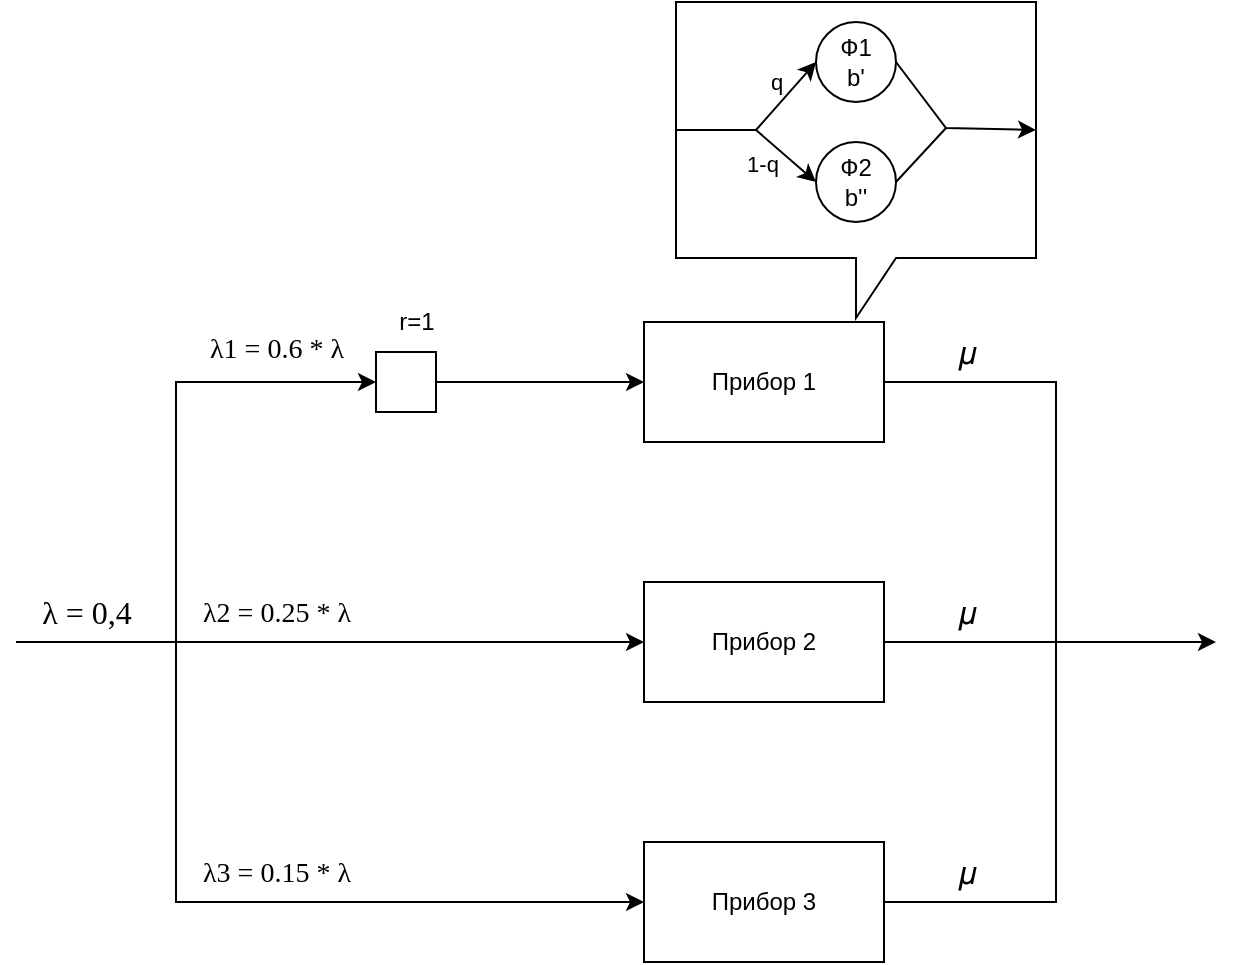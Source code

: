 <mxfile version="24.7.17">
  <diagram name="Страница — 1" id="EhCeW__Tys0sM3b0dTbJ">
    <mxGraphModel dx="1325" dy="1895" grid="1" gridSize="10" guides="1" tooltips="1" connect="1" arrows="1" fold="1" page="1" pageScale="1" pageWidth="827" pageHeight="1169" math="0" shadow="0">
      <root>
        <mxCell id="0" />
        <mxCell id="1" parent="0" />
        <mxCell id="4zpAsei9gnZwp4Bq4ot2-1" value="Прибор 1" style="rounded=0;whiteSpace=wrap;html=1;" vertex="1" parent="1">
          <mxGeometry x="354" y="120" width="120" height="60" as="geometry" />
        </mxCell>
        <mxCell id="4zpAsei9gnZwp4Bq4ot2-2" style="edgeStyle=orthogonalEdgeStyle;rounded=0;orthogonalLoop=1;jettySize=auto;html=1;exitX=1;exitY=0.5;exitDx=0;exitDy=0;" edge="1" parent="1" source="4zpAsei9gnZwp4Bq4ot2-3">
          <mxGeometry relative="1" as="geometry">
            <mxPoint x="640" y="280" as="targetPoint" />
          </mxGeometry>
        </mxCell>
        <mxCell id="4zpAsei9gnZwp4Bq4ot2-3" value="Прибор 2" style="rounded=0;whiteSpace=wrap;html=1;" vertex="1" parent="1">
          <mxGeometry x="354" y="250" width="120" height="60" as="geometry" />
        </mxCell>
        <mxCell id="4zpAsei9gnZwp4Bq4ot2-4" value="Прибор 3" style="rounded=0;whiteSpace=wrap;html=1;" vertex="1" parent="1">
          <mxGeometry x="354" y="380" width="120" height="60" as="geometry" />
        </mxCell>
        <mxCell id="4zpAsei9gnZwp4Bq4ot2-5" value="" style="endArrow=classic;html=1;rounded=0;entryX=0;entryY=0.5;entryDx=0;entryDy=0;endFill=1;" edge="1" parent="1" target="4zpAsei9gnZwp4Bq4ot2-3">
          <mxGeometry width="50" height="50" relative="1" as="geometry">
            <mxPoint x="40" y="280" as="sourcePoint" />
            <mxPoint x="220" y="280" as="targetPoint" />
          </mxGeometry>
        </mxCell>
        <mxCell id="4zpAsei9gnZwp4Bq4ot2-6" value="" style="endArrow=classic;html=1;rounded=0;entryX=0;entryY=0.5;entryDx=0;entryDy=0;startArrow=none;startFill=0;endFill=1;" edge="1" parent="1" target="4zpAsei9gnZwp4Bq4ot2-23">
          <mxGeometry width="50" height="50" relative="1" as="geometry">
            <mxPoint x="120" y="280" as="sourcePoint" />
            <mxPoint x="120" y="140" as="targetPoint" />
            <Array as="points">
              <mxPoint x="120" y="150" />
            </Array>
          </mxGeometry>
        </mxCell>
        <mxCell id="4zpAsei9gnZwp4Bq4ot2-7" value="" style="endArrow=classic;html=1;rounded=0;entryX=0;entryY=0.5;entryDx=0;entryDy=0;endFill=1;" edge="1" parent="1" target="4zpAsei9gnZwp4Bq4ot2-4">
          <mxGeometry width="50" height="50" relative="1" as="geometry">
            <mxPoint x="120" y="280" as="sourcePoint" />
            <mxPoint x="225" y="410" as="targetPoint" />
            <Array as="points">
              <mxPoint x="120" y="410" />
            </Array>
          </mxGeometry>
        </mxCell>
        <mxCell id="4zpAsei9gnZwp4Bq4ot2-14" value="" style="endArrow=none;html=1;rounded=0;entryX=1;entryY=0.5;entryDx=0;entryDy=0;" edge="1" parent="1" target="4zpAsei9gnZwp4Bq4ot2-1">
          <mxGeometry width="50" height="50" relative="1" as="geometry">
            <mxPoint x="560" y="280" as="sourcePoint" />
            <mxPoint x="440" y="290" as="targetPoint" />
            <Array as="points">
              <mxPoint x="560" y="150" />
            </Array>
          </mxGeometry>
        </mxCell>
        <mxCell id="4zpAsei9gnZwp4Bq4ot2-15" value="" style="endArrow=none;html=1;rounded=0;entryX=1;entryY=0.5;entryDx=0;entryDy=0;" edge="1" parent="1" target="4zpAsei9gnZwp4Bq4ot2-4">
          <mxGeometry width="50" height="50" relative="1" as="geometry">
            <mxPoint x="560" y="280" as="sourcePoint" />
            <mxPoint x="484" y="160" as="targetPoint" />
            <Array as="points">
              <mxPoint x="560" y="410" />
            </Array>
          </mxGeometry>
        </mxCell>
        <mxCell id="4zpAsei9gnZwp4Bq4ot2-16" value="&lt;span style=&quot;font-size: 12pt; line-height: 107%; font-family: &amp;quot;Cambria Math&amp;quot;, serif;&quot; lang=&quot;EN-US&quot;&gt;λ = 0,4&lt;/span&gt;" style="text;html=1;align=center;verticalAlign=middle;resizable=0;points=[];autosize=1;strokeColor=none;fillColor=none;" vertex="1" parent="1">
          <mxGeometry x="40" y="250" width="70" height="30" as="geometry" />
        </mxCell>
        <mxCell id="4zpAsei9gnZwp4Bq4ot2-17" value="&lt;font style=&quot;font-size: 14px;&quot;&gt;&lt;span style=&quot;line-height: 107%; font-family: &amp;quot;Cambria Math&amp;quot;, serif;&quot; lang=&quot;EN-US&quot;&gt;λ1 = 0.6 *&amp;nbsp;&lt;/span&gt;&lt;span style=&quot;font-family: &amp;quot;Cambria Math&amp;quot;, serif;&quot;&gt;λ&lt;/span&gt;&lt;/font&gt;" style="text;html=1;align=center;verticalAlign=middle;resizable=0;points=[];autosize=1;strokeColor=none;fillColor=none;" vertex="1" parent="1">
          <mxGeometry x="125" y="118" width="90" height="30" as="geometry" />
        </mxCell>
        <mxCell id="4zpAsei9gnZwp4Bq4ot2-18" value="&lt;font style=&quot;font-size: 14px;&quot;&gt;&lt;span style=&quot;line-height: 107%; font-family: &amp;quot;Cambria Math&amp;quot;, serif;&quot; lang=&quot;EN-US&quot;&gt;λ2 = 0.25 *&amp;nbsp;&lt;/span&gt;&lt;span style=&quot;font-family: &amp;quot;Cambria Math&amp;quot;, serif;&quot;&gt;λ&lt;/span&gt;&lt;/font&gt;" style="text;html=1;align=center;verticalAlign=middle;resizable=0;points=[];autosize=1;strokeColor=none;fillColor=none;" vertex="1" parent="1">
          <mxGeometry x="120" y="250" width="100" height="30" as="geometry" />
        </mxCell>
        <mxCell id="4zpAsei9gnZwp4Bq4ot2-19" value="&lt;font style=&quot;font-size: 14px;&quot;&gt;&lt;span style=&quot;line-height: 107%; font-family: &amp;quot;Cambria Math&amp;quot;, serif;&quot; lang=&quot;EN-US&quot;&gt;λ3 = 0.15 *&amp;nbsp;&lt;/span&gt;&lt;span style=&quot;font-family: &amp;quot;Cambria Math&amp;quot;, serif;&quot;&gt;λ&lt;/span&gt;&lt;/font&gt;" style="text;html=1;align=center;verticalAlign=middle;resizable=0;points=[];autosize=1;strokeColor=none;fillColor=none;" vertex="1" parent="1">
          <mxGeometry x="120" y="380" width="100" height="30" as="geometry" />
        </mxCell>
        <mxCell id="4zpAsei9gnZwp4Bq4ot2-20" value="&lt;span style=&quot;font-size: 12pt; line-height: 107%; font-family: &amp;quot;Cambria Math&amp;quot;, serif;&quot; lang=&quot;EN-US&quot;&gt;𝜇&lt;/span&gt;" style="text;html=1;align=center;verticalAlign=middle;resizable=0;points=[];autosize=1;strokeColor=none;fillColor=none;" vertex="1" parent="1">
          <mxGeometry x="500" y="120" width="30" height="30" as="geometry" />
        </mxCell>
        <mxCell id="4zpAsei9gnZwp4Bq4ot2-21" value="&lt;span style=&quot;font-size: 12pt; line-height: 107%; font-family: &amp;quot;Cambria Math&amp;quot;, serif;&quot; lang=&quot;EN-US&quot;&gt;𝜇&lt;/span&gt;" style="text;html=1;align=center;verticalAlign=middle;resizable=0;points=[];autosize=1;strokeColor=none;fillColor=none;" vertex="1" parent="1">
          <mxGeometry x="500" y="250" width="30" height="30" as="geometry" />
        </mxCell>
        <mxCell id="4zpAsei9gnZwp4Bq4ot2-22" value="&lt;span style=&quot;font-size: 12pt; line-height: 107%; font-family: &amp;quot;Cambria Math&amp;quot;, serif;&quot; lang=&quot;EN-US&quot;&gt;𝜇&lt;/span&gt;" style="text;html=1;align=center;verticalAlign=middle;resizable=0;points=[];autosize=1;strokeColor=none;fillColor=none;" vertex="1" parent="1">
          <mxGeometry x="500" y="380" width="30" height="30" as="geometry" />
        </mxCell>
        <mxCell id="4zpAsei9gnZwp4Bq4ot2-25" style="edgeStyle=orthogonalEdgeStyle;rounded=0;orthogonalLoop=1;jettySize=auto;html=1;entryX=0;entryY=0.5;entryDx=0;entryDy=0;" edge="1" parent="1" source="4zpAsei9gnZwp4Bq4ot2-23" target="4zpAsei9gnZwp4Bq4ot2-1">
          <mxGeometry relative="1" as="geometry" />
        </mxCell>
        <mxCell id="4zpAsei9gnZwp4Bq4ot2-23" value="" style="whiteSpace=wrap;html=1;aspect=fixed;" vertex="1" parent="1">
          <mxGeometry x="220" y="135" width="30" height="30" as="geometry" />
        </mxCell>
        <mxCell id="4zpAsei9gnZwp4Bq4ot2-27" value="r=1" style="text;html=1;align=center;verticalAlign=middle;resizable=0;points=[];autosize=1;strokeColor=none;fillColor=none;" vertex="1" parent="1">
          <mxGeometry x="220" y="105" width="40" height="30" as="geometry" />
        </mxCell>
        <mxCell id="4zpAsei9gnZwp4Bq4ot2-28" value="" style="shape=callout;whiteSpace=wrap;html=1;perimeter=calloutPerimeter;" vertex="1" parent="1">
          <mxGeometry x="370" y="-40" width="180" height="158" as="geometry" />
        </mxCell>
        <mxCell id="4zpAsei9gnZwp4Bq4ot2-29" value="Ф1&lt;div&gt;b&#39;&lt;/div&gt;" style="ellipse;whiteSpace=wrap;html=1;aspect=fixed;" vertex="1" parent="1">
          <mxGeometry x="440" y="-30" width="40" height="40" as="geometry" />
        </mxCell>
        <mxCell id="4zpAsei9gnZwp4Bq4ot2-30" value="Ф2&lt;div&gt;b&#39;&#39;&lt;/div&gt;" style="ellipse;whiteSpace=wrap;html=1;aspect=fixed;" vertex="1" parent="1">
          <mxGeometry x="440" y="30" width="40" height="40" as="geometry" />
        </mxCell>
        <mxCell id="4zpAsei9gnZwp4Bq4ot2-31" value="" style="endArrow=classic;html=1;rounded=0;exitX=0;exitY=0;exitDx=0;exitDy=64;exitPerimeter=0;entryX=0;entryY=0.5;entryDx=0;entryDy=0;endFill=1;" edge="1" parent="1" source="4zpAsei9gnZwp4Bq4ot2-28" target="4zpAsei9gnZwp4Bq4ot2-29">
          <mxGeometry width="50" height="50" relative="1" as="geometry">
            <mxPoint x="390" y="20" as="sourcePoint" />
            <mxPoint x="440" y="-30" as="targetPoint" />
            <Array as="points">
              <mxPoint x="410" y="24" />
            </Array>
          </mxGeometry>
        </mxCell>
        <mxCell id="4zpAsei9gnZwp4Bq4ot2-36" value="q" style="edgeLabel;html=1;align=center;verticalAlign=middle;resizable=0;points=[];" vertex="1" connectable="0" parent="4zpAsei9gnZwp4Bq4ot2-31">
          <mxGeometry x="0.465" relative="1" as="geometry">
            <mxPoint x="-5" y="-7" as="offset" />
          </mxGeometry>
        </mxCell>
        <mxCell id="4zpAsei9gnZwp4Bq4ot2-32" value="" style="endArrow=classic;html=1;rounded=0;entryX=0;entryY=0.5;entryDx=0;entryDy=0;" edge="1" parent="1" target="4zpAsei9gnZwp4Bq4ot2-30">
          <mxGeometry width="50" height="50" relative="1" as="geometry">
            <mxPoint x="410" y="24" as="sourcePoint" />
            <mxPoint x="440" y="-30" as="targetPoint" />
          </mxGeometry>
        </mxCell>
        <mxCell id="4zpAsei9gnZwp4Bq4ot2-37" value="1-q" style="edgeLabel;html=1;align=center;verticalAlign=middle;resizable=0;points=[];" vertex="1" connectable="0" parent="4zpAsei9gnZwp4Bq4ot2-32">
          <mxGeometry x="-0.331" y="-1" relative="1" as="geometry">
            <mxPoint x="-7" y="7" as="offset" />
          </mxGeometry>
        </mxCell>
        <mxCell id="4zpAsei9gnZwp4Bq4ot2-33" value="" style="endArrow=classic;html=1;rounded=0;exitX=1;exitY=0.5;exitDx=0;exitDy=0;entryX=0;entryY=0;entryDx=180;entryDy=64.0;entryPerimeter=0;" edge="1" parent="1" source="4zpAsei9gnZwp4Bq4ot2-29" target="4zpAsei9gnZwp4Bq4ot2-28">
          <mxGeometry width="50" height="50" relative="1" as="geometry">
            <mxPoint x="440" y="70" as="sourcePoint" />
            <mxPoint x="490" y="20" as="targetPoint" />
            <Array as="points">
              <mxPoint x="505" y="23" />
            </Array>
          </mxGeometry>
        </mxCell>
        <mxCell id="4zpAsei9gnZwp4Bq4ot2-35" value="" style="endArrow=none;html=1;rounded=0;exitX=1;exitY=0.5;exitDx=0;exitDy=0;endFill=0;" edge="1" parent="1" source="4zpAsei9gnZwp4Bq4ot2-30">
          <mxGeometry width="50" height="50" relative="1" as="geometry">
            <mxPoint x="440" y="70" as="sourcePoint" />
            <mxPoint x="505" y="23" as="targetPoint" />
          </mxGeometry>
        </mxCell>
      </root>
    </mxGraphModel>
  </diagram>
</mxfile>
